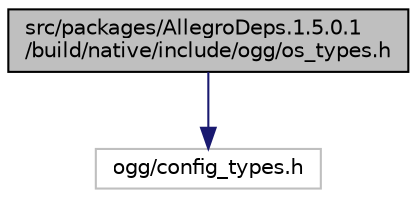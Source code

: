digraph "src/packages/AllegroDeps.1.5.0.1/build/native/include/ogg/os_types.h"
{
  edge [fontname="Helvetica",fontsize="10",labelfontname="Helvetica",labelfontsize="10"];
  node [fontname="Helvetica",fontsize="10",shape=record];
  Node0 [label="src/packages/AllegroDeps.1.5.0.1\l/build/native/include/ogg/os_types.h",height=0.2,width=0.4,color="black", fillcolor="grey75", style="filled", fontcolor="black"];
  Node0 -> Node1 [color="midnightblue",fontsize="10",style="solid"];
  Node1 [label="ogg/config_types.h",height=0.2,width=0.4,color="grey75", fillcolor="white", style="filled"];
}
